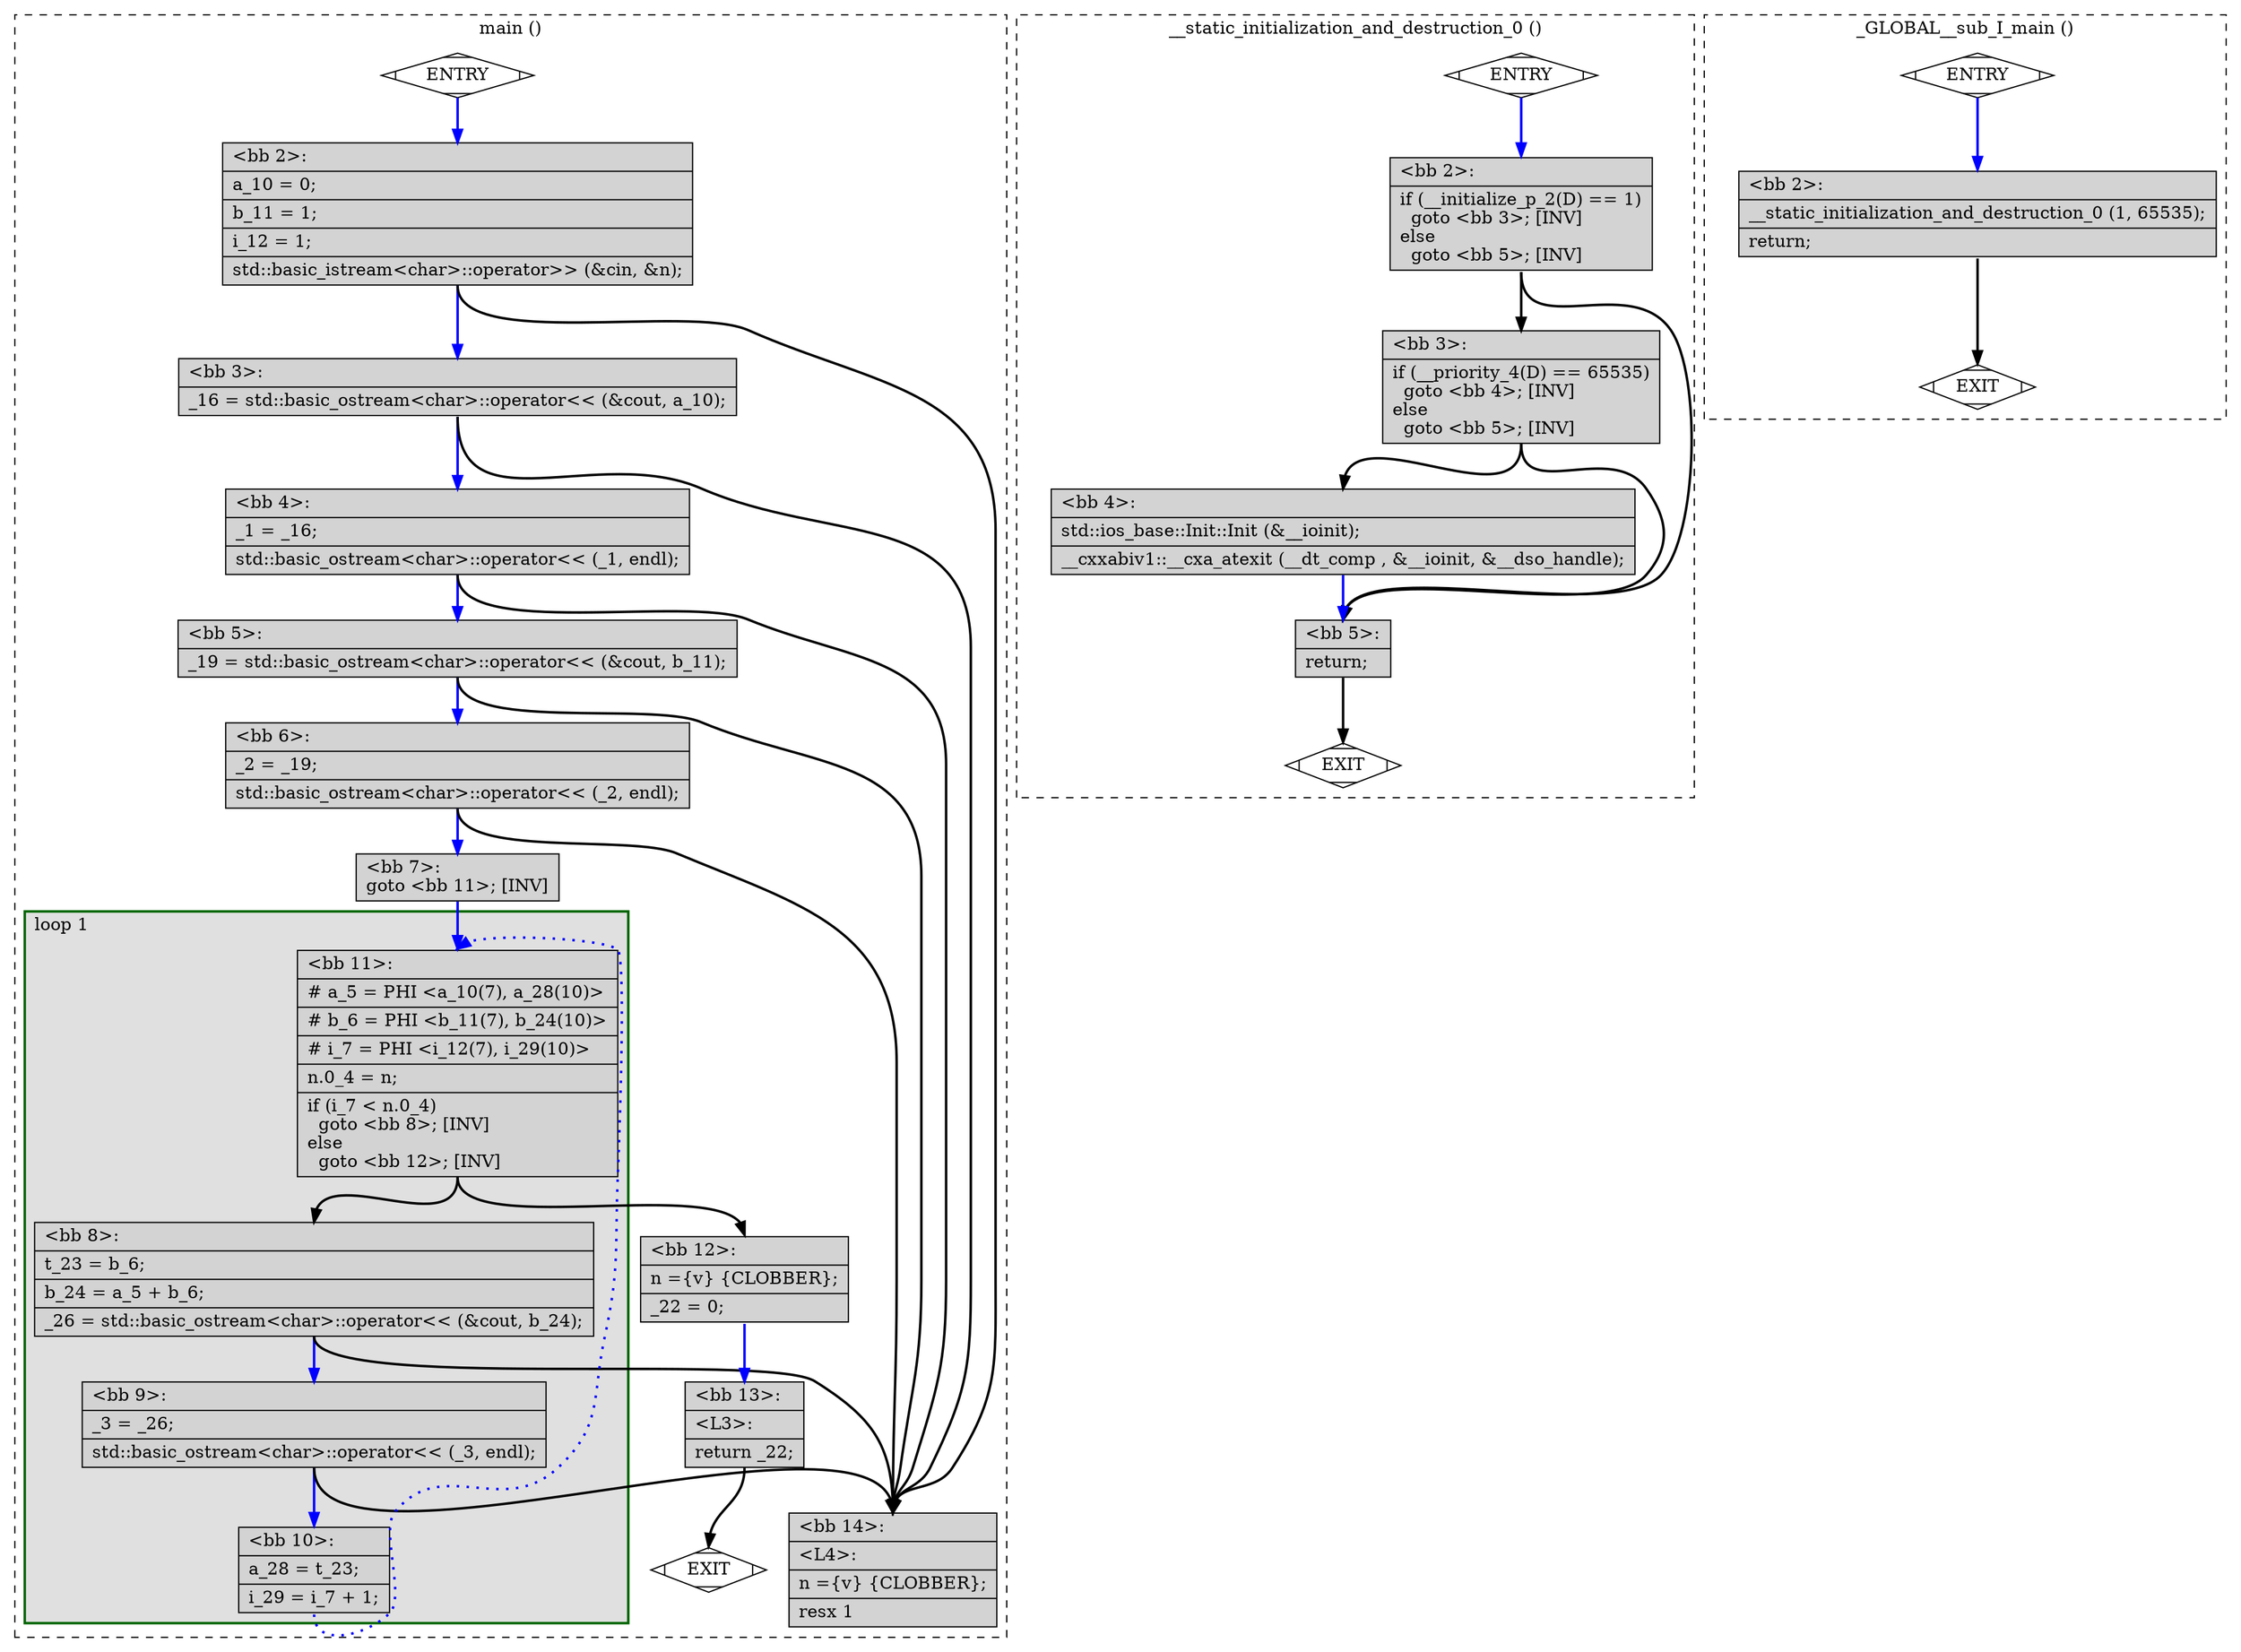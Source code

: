 digraph "a-fibonacci.cpp.029t.einline" {
overlap=false;
subgraph "cluster_main" {
	style="dashed";
	color="black";
	label="main ()";
	subgraph cluster_1731_1 {
	style="filled";
	color="darkgreen";
	fillcolor="grey88";
	label="loop 1";
	labeljust=l;
	penwidth=2;
	fn_1731_basic_block_11 [shape=record,style=filled,fillcolor=lightgrey,label="{\<bb\ 11\>:\l\
|#\ a_5\ =\ PHI\ \<a_10(7),\ a_28(10)\>\l\
|#\ b_6\ =\ PHI\ \<b_11(7),\ b_24(10)\>\l\
|#\ i_7\ =\ PHI\ \<i_12(7),\ i_29(10)\>\l\
|n.0_4\ =\ n;\l\
|if\ (i_7\ \<\ n.0_4)\l\
\ \ goto\ \<bb\ 8\>;\ [INV]\l\
else\l\
\ \ goto\ \<bb\ 12\>;\ [INV]\l\
}"];

	fn_1731_basic_block_8 [shape=record,style=filled,fillcolor=lightgrey,label="{\<bb\ 8\>:\l\
|t_23\ =\ b_6;\l\
|b_24\ =\ a_5\ +\ b_6;\l\
|_26\ =\ std::basic_ostream\<char\>::operator\<\<\ (&cout,\ b_24);\l\
}"];

	fn_1731_basic_block_9 [shape=record,style=filled,fillcolor=lightgrey,label="{\<bb\ 9\>:\l\
|_3\ =\ _26;\l\
|std::basic_ostream\<char\>::operator\<\<\ (_3,\ endl);\l\
}"];

	fn_1731_basic_block_10 [shape=record,style=filled,fillcolor=lightgrey,label="{\<bb\ 10\>:\l\
|a_28\ =\ t_23;\l\
|i_29\ =\ i_7\ +\ 1;\l\
}"];

	}
	fn_1731_basic_block_0 [shape=Mdiamond,style=filled,fillcolor=white,label="ENTRY"];

	fn_1731_basic_block_1 [shape=Mdiamond,style=filled,fillcolor=white,label="EXIT"];

	fn_1731_basic_block_2 [shape=record,style=filled,fillcolor=lightgrey,label="{\<bb\ 2\>:\l\
|a_10\ =\ 0;\l\
|b_11\ =\ 1;\l\
|i_12\ =\ 1;\l\
|std::basic_istream\<char\>::operator\>\>\ (&cin,\ &n);\l\
}"];

	fn_1731_basic_block_3 [shape=record,style=filled,fillcolor=lightgrey,label="{\<bb\ 3\>:\l\
|_16\ =\ std::basic_ostream\<char\>::operator\<\<\ (&cout,\ a_10);\l\
}"];

	fn_1731_basic_block_4 [shape=record,style=filled,fillcolor=lightgrey,label="{\<bb\ 4\>:\l\
|_1\ =\ _16;\l\
|std::basic_ostream\<char\>::operator\<\<\ (_1,\ endl);\l\
}"];

	fn_1731_basic_block_5 [shape=record,style=filled,fillcolor=lightgrey,label="{\<bb\ 5\>:\l\
|_19\ =\ std::basic_ostream\<char\>::operator\<\<\ (&cout,\ b_11);\l\
}"];

	fn_1731_basic_block_6 [shape=record,style=filled,fillcolor=lightgrey,label="{\<bb\ 6\>:\l\
|_2\ =\ _19;\l\
|std::basic_ostream\<char\>::operator\<\<\ (_2,\ endl);\l\
}"];

	fn_1731_basic_block_7 [shape=record,style=filled,fillcolor=lightgrey,label="{\<bb\ 7\>:\l\
goto\ \<bb\ 11\>;\ [INV]\l\
}"];

	fn_1731_basic_block_12 [shape=record,style=filled,fillcolor=lightgrey,label="{\<bb\ 12\>:\l\
|n\ =\{v\}\ \{CLOBBER\};\l\
|_22\ =\ 0;\l\
}"];

	fn_1731_basic_block_13 [shape=record,style=filled,fillcolor=lightgrey,label="{\<bb\ 13\>:\l\
|\<L3\>:\l\
|return\ _22;\l\
}"];

	fn_1731_basic_block_14 [shape=record,style=filled,fillcolor=lightgrey,label="{\<bb\ 14\>:\l\
|\<L4\>:\l\
|n\ =\{v\}\ \{CLOBBER\};\l\
|resx\ 1\l\
}"];

	fn_1731_basic_block_0:s -> fn_1731_basic_block_2:n [style="solid,bold",color=blue,weight=100,constraint=true];
	fn_1731_basic_block_2:s -> fn_1731_basic_block_14:n [style="solid,bold",color=black,weight=10,constraint=true];
	fn_1731_basic_block_2:s -> fn_1731_basic_block_3:n [style="solid,bold",color=blue,weight=100,constraint=true];
	fn_1731_basic_block_3:s -> fn_1731_basic_block_14:n [style="solid,bold",color=black,weight=10,constraint=true];
	fn_1731_basic_block_3:s -> fn_1731_basic_block_4:n [style="solid,bold",color=blue,weight=100,constraint=true];
	fn_1731_basic_block_4:s -> fn_1731_basic_block_14:n [style="solid,bold",color=black,weight=10,constraint=true];
	fn_1731_basic_block_4:s -> fn_1731_basic_block_5:n [style="solid,bold",color=blue,weight=100,constraint=true];
	fn_1731_basic_block_5:s -> fn_1731_basic_block_14:n [style="solid,bold",color=black,weight=10,constraint=true];
	fn_1731_basic_block_5:s -> fn_1731_basic_block_6:n [style="solid,bold",color=blue,weight=100,constraint=true];
	fn_1731_basic_block_6:s -> fn_1731_basic_block_14:n [style="solid,bold",color=black,weight=10,constraint=true];
	fn_1731_basic_block_6:s -> fn_1731_basic_block_7:n [style="solid,bold",color=blue,weight=100,constraint=true];
	fn_1731_basic_block_7:s -> fn_1731_basic_block_11:n [style="solid,bold",color=blue,weight=100,constraint=true];
	fn_1731_basic_block_8:s -> fn_1731_basic_block_14:n [style="solid,bold",color=black,weight=10,constraint=true];
	fn_1731_basic_block_8:s -> fn_1731_basic_block_9:n [style="solid,bold",color=blue,weight=100,constraint=true];
	fn_1731_basic_block_9:s -> fn_1731_basic_block_14:n [style="solid,bold",color=black,weight=10,constraint=true];
	fn_1731_basic_block_9:s -> fn_1731_basic_block_10:n [style="solid,bold",color=blue,weight=100,constraint=true];
	fn_1731_basic_block_10:s -> fn_1731_basic_block_11:n [style="dotted,bold",color=blue,weight=10,constraint=false];
	fn_1731_basic_block_11:s -> fn_1731_basic_block_8:n [style="solid,bold",color=black,weight=10,constraint=true];
	fn_1731_basic_block_11:s -> fn_1731_basic_block_12:n [style="solid,bold",color=black,weight=10,constraint=true];
	fn_1731_basic_block_12:s -> fn_1731_basic_block_13:n [style="solid,bold",color=blue,weight=100,constraint=true];
	fn_1731_basic_block_13:s -> fn_1731_basic_block_1:n [style="solid,bold",color=black,weight=10,constraint=true];
	fn_1731_basic_block_0:s -> fn_1731_basic_block_1:n [style="invis",constraint=true];
}
subgraph "cluster___static_initialization_and_destruction_0" {
	style="dashed";
	color="black";
	label="__static_initialization_and_destruction_0 ()";
	fn_2231_basic_block_0 [shape=Mdiamond,style=filled,fillcolor=white,label="ENTRY"];

	fn_2231_basic_block_1 [shape=Mdiamond,style=filled,fillcolor=white,label="EXIT"];

	fn_2231_basic_block_2 [shape=record,style=filled,fillcolor=lightgrey,label="{\<bb\ 2\>:\l\
|if\ (__initialize_p_2(D)\ ==\ 1)\l\
\ \ goto\ \<bb\ 3\>;\ [INV]\l\
else\l\
\ \ goto\ \<bb\ 5\>;\ [INV]\l\
}"];

	fn_2231_basic_block_3 [shape=record,style=filled,fillcolor=lightgrey,label="{\<bb\ 3\>:\l\
|if\ (__priority_4(D)\ ==\ 65535)\l\
\ \ goto\ \<bb\ 4\>;\ [INV]\l\
else\l\
\ \ goto\ \<bb\ 5\>;\ [INV]\l\
}"];

	fn_2231_basic_block_4 [shape=record,style=filled,fillcolor=lightgrey,label="{\<bb\ 4\>:\l\
|std::ios_base::Init::Init\ (&__ioinit);\l\
|__cxxabiv1::__cxa_atexit\ (__dt_comp\ ,\ &__ioinit,\ &__dso_handle);\l\
}"];

	fn_2231_basic_block_5 [shape=record,style=filled,fillcolor=lightgrey,label="{\<bb\ 5\>:\l\
|return;\l\
}"];

	fn_2231_basic_block_0:s -> fn_2231_basic_block_2:n [style="solid,bold",color=blue,weight=100,constraint=true];
	fn_2231_basic_block_2:s -> fn_2231_basic_block_3:n [style="solid,bold",color=black,weight=10,constraint=true];
	fn_2231_basic_block_2:s -> fn_2231_basic_block_5:n [style="solid,bold",color=black,weight=10,constraint=true];
	fn_2231_basic_block_3:s -> fn_2231_basic_block_4:n [style="solid,bold",color=black,weight=10,constraint=true];
	fn_2231_basic_block_3:s -> fn_2231_basic_block_5:n [style="solid,bold",color=black,weight=10,constraint=true];
	fn_2231_basic_block_4:s -> fn_2231_basic_block_5:n [style="solid,bold",color=blue,weight=100,constraint=true];
	fn_2231_basic_block_5:s -> fn_2231_basic_block_1:n [style="solid,bold",color=black,weight=10,constraint=true];
	fn_2231_basic_block_0:s -> fn_2231_basic_block_1:n [style="invis",constraint=true];
}
subgraph "cluster__GLOBAL__sub_I_main" {
	style="dashed";
	color="black";
	label="_GLOBAL__sub_I_main ()";
	fn_2232_basic_block_0 [shape=Mdiamond,style=filled,fillcolor=white,label="ENTRY"];

	fn_2232_basic_block_1 [shape=Mdiamond,style=filled,fillcolor=white,label="EXIT"];

	fn_2232_basic_block_2 [shape=record,style=filled,fillcolor=lightgrey,label="{\<bb\ 2\>:\l\
|__static_initialization_and_destruction_0\ (1,\ 65535);\l\
|return;\l\
}"];

	fn_2232_basic_block_0:s -> fn_2232_basic_block_2:n [style="solid,bold",color=blue,weight=100,constraint=true];
	fn_2232_basic_block_2:s -> fn_2232_basic_block_1:n [style="solid,bold",color=black,weight=10,constraint=true];
	fn_2232_basic_block_0:s -> fn_2232_basic_block_1:n [style="invis",constraint=true];
}
}
